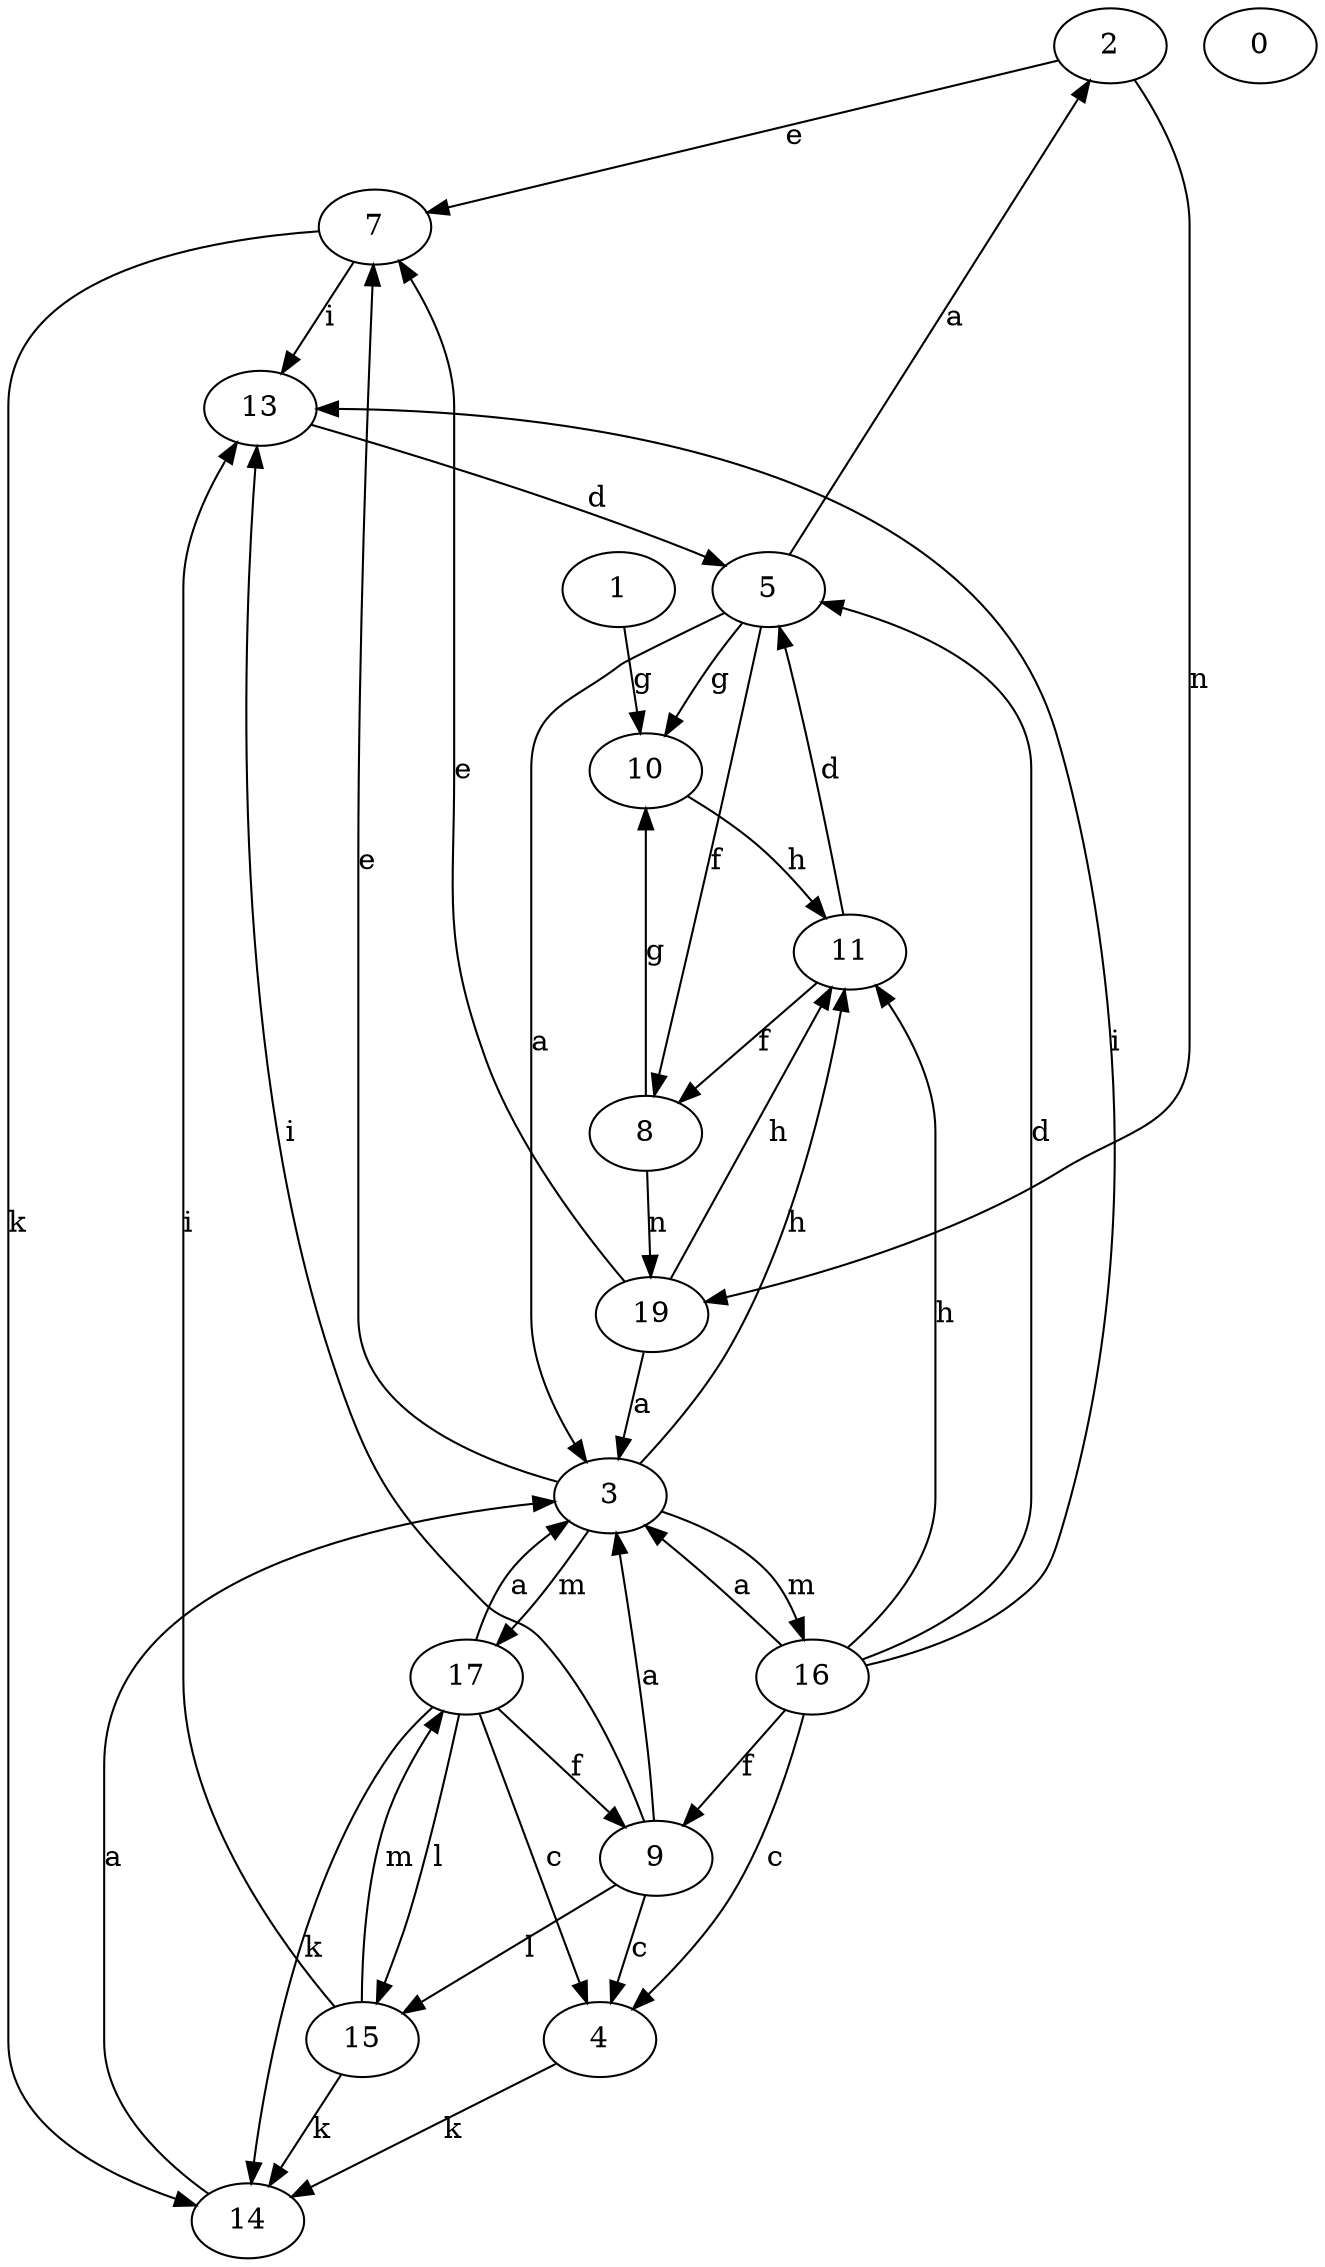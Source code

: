 strict digraph  {
2;
3;
0;
4;
5;
7;
8;
9;
10;
11;
13;
14;
15;
16;
1;
17;
19;
2 -> 7  [label=e];
2 -> 19  [label=n];
3 -> 7  [label=e];
3 -> 11  [label=h];
3 -> 16  [label=m];
3 -> 17  [label=m];
4 -> 14  [label=k];
5 -> 2  [label=a];
5 -> 3  [label=a];
5 -> 8  [label=f];
5 -> 10  [label=g];
7 -> 13  [label=i];
7 -> 14  [label=k];
8 -> 10  [label=g];
8 -> 19  [label=n];
9 -> 3  [label=a];
9 -> 4  [label=c];
9 -> 13  [label=i];
9 -> 15  [label=l];
10 -> 11  [label=h];
11 -> 5  [label=d];
11 -> 8  [label=f];
13 -> 5  [label=d];
14 -> 3  [label=a];
15 -> 13  [label=i];
15 -> 14  [label=k];
15 -> 17  [label=m];
16 -> 3  [label=a];
16 -> 4  [label=c];
16 -> 5  [label=d];
16 -> 9  [label=f];
16 -> 11  [label=h];
16 -> 13  [label=i];
1 -> 10  [label=g];
17 -> 3  [label=a];
17 -> 4  [label=c];
17 -> 9  [label=f];
17 -> 14  [label=k];
17 -> 15  [label=l];
19 -> 3  [label=a];
19 -> 7  [label=e];
19 -> 11  [label=h];
}
